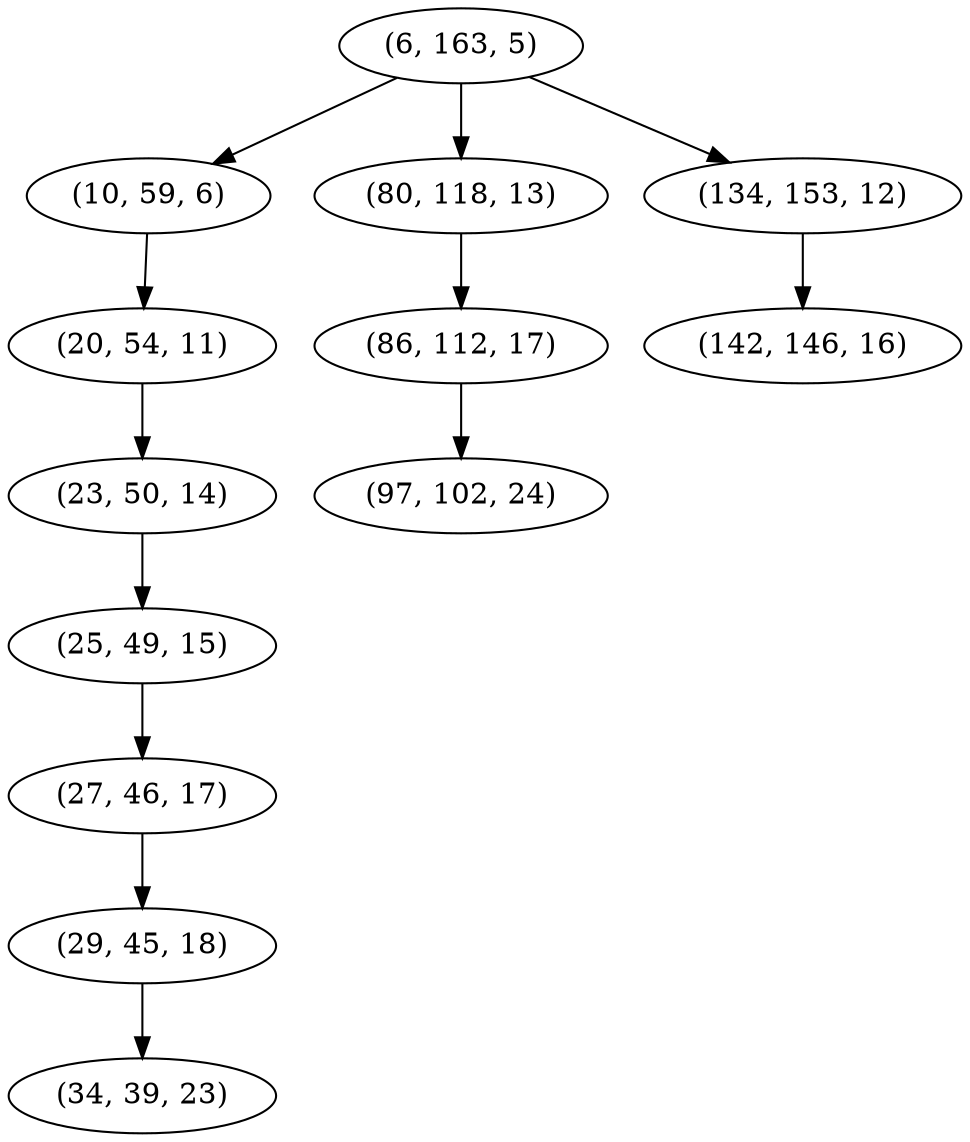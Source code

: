 digraph tree {
    "(6, 163, 5)";
    "(10, 59, 6)";
    "(20, 54, 11)";
    "(23, 50, 14)";
    "(25, 49, 15)";
    "(27, 46, 17)";
    "(29, 45, 18)";
    "(34, 39, 23)";
    "(80, 118, 13)";
    "(86, 112, 17)";
    "(97, 102, 24)";
    "(134, 153, 12)";
    "(142, 146, 16)";
    "(6, 163, 5)" -> "(10, 59, 6)";
    "(6, 163, 5)" -> "(80, 118, 13)";
    "(6, 163, 5)" -> "(134, 153, 12)";
    "(10, 59, 6)" -> "(20, 54, 11)";
    "(20, 54, 11)" -> "(23, 50, 14)";
    "(23, 50, 14)" -> "(25, 49, 15)";
    "(25, 49, 15)" -> "(27, 46, 17)";
    "(27, 46, 17)" -> "(29, 45, 18)";
    "(29, 45, 18)" -> "(34, 39, 23)";
    "(80, 118, 13)" -> "(86, 112, 17)";
    "(86, 112, 17)" -> "(97, 102, 24)";
    "(134, 153, 12)" -> "(142, 146, 16)";
}
